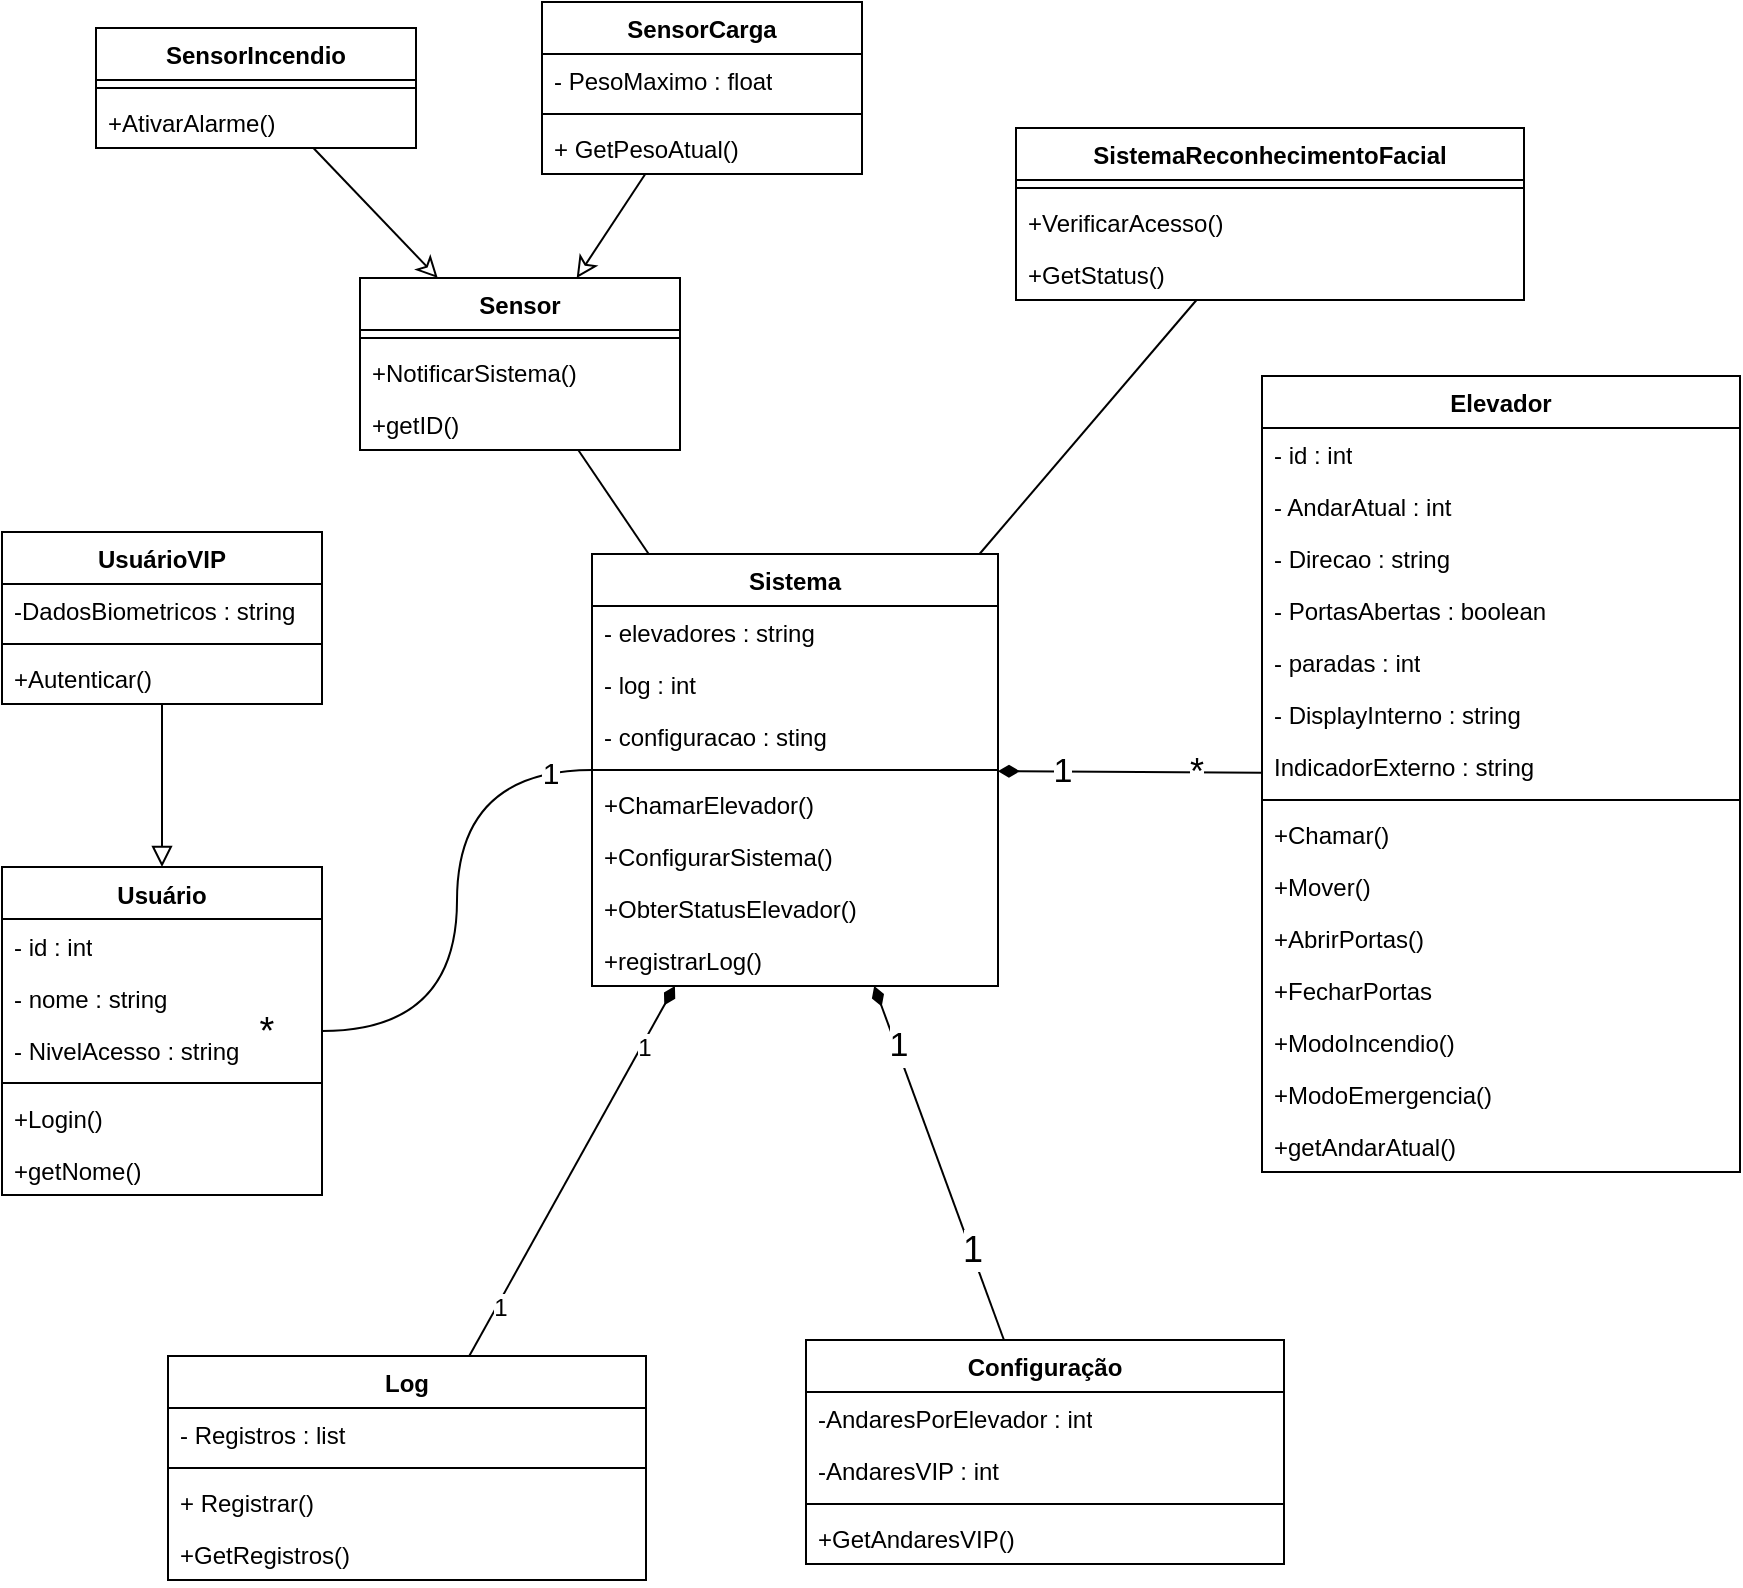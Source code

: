 <mxfile version="24.8.4">
  <diagram name="Página-1" id="P0kaNt67weWAGlfiyR77">
    <mxGraphModel dx="2829" dy="1446" grid="0" gridSize="10" guides="1" tooltips="1" connect="1" arrows="1" fold="1" page="0" pageScale="1" pageWidth="827" pageHeight="1169" math="0" shadow="0">
      <root>
        <mxCell id="0" />
        <mxCell id="1" parent="0" />
        <mxCell id="wgPgASkdUD0x6gexptYC-14" value="Sistema&lt;div&gt;&lt;br&gt;&lt;/div&gt;" style="swimlane;fontStyle=1;align=center;verticalAlign=top;childLayout=stackLayout;horizontal=1;startSize=26;horizontalStack=0;resizeParent=1;resizeParentMax=0;resizeLast=0;collapsible=1;marginBottom=0;whiteSpace=wrap;html=1;" vertex="1" parent="1">
          <mxGeometry x="-124" y="108" width="203" height="216" as="geometry" />
        </mxCell>
        <mxCell id="wgPgASkdUD0x6gexptYC-18" value="- elevadores : string" style="text;strokeColor=none;fillColor=none;align=left;verticalAlign=top;spacingLeft=4;spacingRight=4;overflow=hidden;rotatable=0;points=[[0,0.5],[1,0.5]];portConstraint=eastwest;whiteSpace=wrap;html=1;" vertex="1" parent="wgPgASkdUD0x6gexptYC-14">
          <mxGeometry y="26" width="203" height="26" as="geometry" />
        </mxCell>
        <mxCell id="wgPgASkdUD0x6gexptYC-19" value="- log : int" style="text;strokeColor=none;fillColor=none;align=left;verticalAlign=top;spacingLeft=4;spacingRight=4;overflow=hidden;rotatable=0;points=[[0,0.5],[1,0.5]];portConstraint=eastwest;whiteSpace=wrap;html=1;" vertex="1" parent="wgPgASkdUD0x6gexptYC-14">
          <mxGeometry y="52" width="203" height="26" as="geometry" />
        </mxCell>
        <mxCell id="wgPgASkdUD0x6gexptYC-15" value="- configuracao : sting" style="text;strokeColor=none;fillColor=none;align=left;verticalAlign=top;spacingLeft=4;spacingRight=4;overflow=hidden;rotatable=0;points=[[0,0.5],[1,0.5]];portConstraint=eastwest;whiteSpace=wrap;html=1;" vertex="1" parent="wgPgASkdUD0x6gexptYC-14">
          <mxGeometry y="78" width="203" height="26" as="geometry" />
        </mxCell>
        <mxCell id="wgPgASkdUD0x6gexptYC-16" value="" style="line;strokeWidth=1;fillColor=none;align=left;verticalAlign=middle;spacingTop=-1;spacingLeft=3;spacingRight=3;rotatable=0;labelPosition=right;points=[];portConstraint=eastwest;strokeColor=inherit;" vertex="1" parent="wgPgASkdUD0x6gexptYC-14">
          <mxGeometry y="104" width="203" height="8" as="geometry" />
        </mxCell>
        <mxCell id="wgPgASkdUD0x6gexptYC-17" value="+ChamarElevador()" style="text;strokeColor=none;fillColor=none;align=left;verticalAlign=top;spacingLeft=4;spacingRight=4;overflow=hidden;rotatable=0;points=[[0,0.5],[1,0.5]];portConstraint=eastwest;whiteSpace=wrap;html=1;" vertex="1" parent="wgPgASkdUD0x6gexptYC-14">
          <mxGeometry y="112" width="203" height="26" as="geometry" />
        </mxCell>
        <mxCell id="wgPgASkdUD0x6gexptYC-29" value="+ConfigurarSistema()" style="text;strokeColor=none;fillColor=none;align=left;verticalAlign=top;spacingLeft=4;spacingRight=4;overflow=hidden;rotatable=0;points=[[0,0.5],[1,0.5]];portConstraint=eastwest;whiteSpace=wrap;html=1;" vertex="1" parent="wgPgASkdUD0x6gexptYC-14">
          <mxGeometry y="138" width="203" height="26" as="geometry" />
        </mxCell>
        <mxCell id="wgPgASkdUD0x6gexptYC-31" value="+ObterStatusElevador()" style="text;strokeColor=none;fillColor=none;align=left;verticalAlign=top;spacingLeft=4;spacingRight=4;overflow=hidden;rotatable=0;points=[[0,0.5],[1,0.5]];portConstraint=eastwest;whiteSpace=wrap;html=1;" vertex="1" parent="wgPgASkdUD0x6gexptYC-14">
          <mxGeometry y="164" width="203" height="26" as="geometry" />
        </mxCell>
        <mxCell id="wgPgASkdUD0x6gexptYC-30" value="+registrarLog()" style="text;strokeColor=none;fillColor=none;align=left;verticalAlign=top;spacingLeft=4;spacingRight=4;overflow=hidden;rotatable=0;points=[[0,0.5],[1,0.5]];portConstraint=eastwest;whiteSpace=wrap;html=1;" vertex="1" parent="wgPgASkdUD0x6gexptYC-14">
          <mxGeometry y="190" width="203" height="26" as="geometry" />
        </mxCell>
        <mxCell id="wgPgASkdUD0x6gexptYC-120" style="edgeStyle=none;curved=1;rounded=0;orthogonalLoop=1;jettySize=auto;html=1;fontSize=12;startSize=8;endSize=8;endArrow=none;endFill=0;" edge="1" parent="1" source="wgPgASkdUD0x6gexptYC-32" target="wgPgASkdUD0x6gexptYC-14">
          <mxGeometry relative="1" as="geometry" />
        </mxCell>
        <mxCell id="wgPgASkdUD0x6gexptYC-32" value="Sensor" style="swimlane;fontStyle=1;align=center;verticalAlign=top;childLayout=stackLayout;horizontal=1;startSize=26;horizontalStack=0;resizeParent=1;resizeParentMax=0;resizeLast=0;collapsible=1;marginBottom=0;whiteSpace=wrap;html=1;" vertex="1" parent="1">
          <mxGeometry x="-240" y="-30" width="160" height="86" as="geometry" />
        </mxCell>
        <mxCell id="wgPgASkdUD0x6gexptYC-36" value="" style="line;strokeWidth=1;fillColor=none;align=left;verticalAlign=middle;spacingTop=-1;spacingLeft=3;spacingRight=3;rotatable=0;labelPosition=right;points=[];portConstraint=eastwest;strokeColor=inherit;" vertex="1" parent="wgPgASkdUD0x6gexptYC-32">
          <mxGeometry y="26" width="160" height="8" as="geometry" />
        </mxCell>
        <mxCell id="wgPgASkdUD0x6gexptYC-38" value="+NotificarSistema()" style="text;strokeColor=none;fillColor=none;align=left;verticalAlign=top;spacingLeft=4;spacingRight=4;overflow=hidden;rotatable=0;points=[[0,0.5],[1,0.5]];portConstraint=eastwest;whiteSpace=wrap;html=1;" vertex="1" parent="wgPgASkdUD0x6gexptYC-32">
          <mxGeometry y="34" width="160" height="26" as="geometry" />
        </mxCell>
        <mxCell id="wgPgASkdUD0x6gexptYC-37" value="&lt;div&gt;+getID()&lt;/div&gt;" style="text;strokeColor=none;fillColor=none;align=left;verticalAlign=top;spacingLeft=4;spacingRight=4;overflow=hidden;rotatable=0;points=[[0,0.5],[1,0.5]];portConstraint=eastwest;whiteSpace=wrap;html=1;" vertex="1" parent="wgPgASkdUD0x6gexptYC-32">
          <mxGeometry y="60" width="160" height="26" as="geometry" />
        </mxCell>
        <mxCell id="wgPgASkdUD0x6gexptYC-121" style="edgeStyle=none;curved=1;rounded=0;orthogonalLoop=1;jettySize=auto;html=1;fontSize=12;startSize=8;endSize=8;endArrow=classic;endFill=0;" edge="1" parent="1" source="wgPgASkdUD0x6gexptYC-39" target="wgPgASkdUD0x6gexptYC-32">
          <mxGeometry relative="1" as="geometry" />
        </mxCell>
        <mxCell id="wgPgASkdUD0x6gexptYC-39" value="SensorIncendio" style="swimlane;fontStyle=1;align=center;verticalAlign=top;childLayout=stackLayout;horizontal=1;startSize=26;horizontalStack=0;resizeParent=1;resizeParentMax=0;resizeLast=0;collapsible=1;marginBottom=0;whiteSpace=wrap;html=1;" vertex="1" parent="1">
          <mxGeometry x="-372" y="-155" width="160" height="60" as="geometry" />
        </mxCell>
        <mxCell id="wgPgASkdUD0x6gexptYC-40" value="" style="line;strokeWidth=1;fillColor=none;align=left;verticalAlign=middle;spacingTop=-1;spacingLeft=3;spacingRight=3;rotatable=0;labelPosition=right;points=[];portConstraint=eastwest;strokeColor=inherit;" vertex="1" parent="wgPgASkdUD0x6gexptYC-39">
          <mxGeometry y="26" width="160" height="8" as="geometry" />
        </mxCell>
        <mxCell id="wgPgASkdUD0x6gexptYC-41" value="+AtivarAlarme()" style="text;strokeColor=none;fillColor=none;align=left;verticalAlign=top;spacingLeft=4;spacingRight=4;overflow=hidden;rotatable=0;points=[[0,0.5],[1,0.5]];portConstraint=eastwest;whiteSpace=wrap;html=1;" vertex="1" parent="wgPgASkdUD0x6gexptYC-39">
          <mxGeometry y="34" width="160" height="26" as="geometry" />
        </mxCell>
        <mxCell id="wgPgASkdUD0x6gexptYC-122" style="edgeStyle=none;curved=1;rounded=0;orthogonalLoop=1;jettySize=auto;html=1;fontSize=12;startSize=8;endSize=8;endArrow=classic;endFill=0;" edge="1" parent="1" source="wgPgASkdUD0x6gexptYC-43" target="wgPgASkdUD0x6gexptYC-32">
          <mxGeometry relative="1" as="geometry" />
        </mxCell>
        <mxCell id="wgPgASkdUD0x6gexptYC-43" value="SensorCarga" style="swimlane;fontStyle=1;align=center;verticalAlign=top;childLayout=stackLayout;horizontal=1;startSize=26;horizontalStack=0;resizeParent=1;resizeParentMax=0;resizeLast=0;collapsible=1;marginBottom=0;whiteSpace=wrap;html=1;" vertex="1" parent="1">
          <mxGeometry x="-149" y="-168" width="160" height="86" as="geometry" />
        </mxCell>
        <mxCell id="wgPgASkdUD0x6gexptYC-44" value="- PesoMaximo : float" style="text;strokeColor=none;fillColor=none;align=left;verticalAlign=top;spacingLeft=4;spacingRight=4;overflow=hidden;rotatable=0;points=[[0,0.5],[1,0.5]];portConstraint=eastwest;whiteSpace=wrap;html=1;" vertex="1" parent="wgPgASkdUD0x6gexptYC-43">
          <mxGeometry y="26" width="160" height="26" as="geometry" />
        </mxCell>
        <mxCell id="wgPgASkdUD0x6gexptYC-47" value="" style="line;strokeWidth=1;fillColor=none;align=left;verticalAlign=middle;spacingTop=-1;spacingLeft=3;spacingRight=3;rotatable=0;labelPosition=right;points=[];portConstraint=eastwest;strokeColor=inherit;" vertex="1" parent="wgPgASkdUD0x6gexptYC-43">
          <mxGeometry y="52" width="160" height="8" as="geometry" />
        </mxCell>
        <mxCell id="wgPgASkdUD0x6gexptYC-48" value="+ GetPesoAtual()" style="text;strokeColor=none;fillColor=none;align=left;verticalAlign=top;spacingLeft=4;spacingRight=4;overflow=hidden;rotatable=0;points=[[0,0.5],[1,0.5]];portConstraint=eastwest;whiteSpace=wrap;html=1;" vertex="1" parent="wgPgASkdUD0x6gexptYC-43">
          <mxGeometry y="60" width="160" height="26" as="geometry" />
        </mxCell>
        <mxCell id="wgPgASkdUD0x6gexptYC-123" style="edgeStyle=none;curved=1;rounded=0;orthogonalLoop=1;jettySize=auto;html=1;entryX=0.5;entryY=0;entryDx=0;entryDy=0;fontSize=12;startSize=8;endSize=8;endArrow=block;endFill=0;" edge="1" parent="1" source="wgPgASkdUD0x6gexptYC-50" target="wgPgASkdUD0x6gexptYC-56">
          <mxGeometry relative="1" as="geometry" />
        </mxCell>
        <mxCell id="wgPgASkdUD0x6gexptYC-50" value="UsuárioVIP" style="swimlane;fontStyle=1;align=center;verticalAlign=top;childLayout=stackLayout;horizontal=1;startSize=26;horizontalStack=0;resizeParent=1;resizeParentMax=0;resizeLast=0;collapsible=1;marginBottom=0;whiteSpace=wrap;html=1;" vertex="1" parent="1">
          <mxGeometry x="-419" y="97" width="160" height="86" as="geometry" />
        </mxCell>
        <mxCell id="wgPgASkdUD0x6gexptYC-51" value="-DadosBiometricos : string" style="text;strokeColor=none;fillColor=none;align=left;verticalAlign=top;spacingLeft=4;spacingRight=4;overflow=hidden;rotatable=0;points=[[0,0.5],[1,0.5]];portConstraint=eastwest;whiteSpace=wrap;html=1;" vertex="1" parent="wgPgASkdUD0x6gexptYC-50">
          <mxGeometry y="26" width="160" height="26" as="geometry" />
        </mxCell>
        <mxCell id="wgPgASkdUD0x6gexptYC-54" value="" style="line;strokeWidth=1;fillColor=none;align=left;verticalAlign=middle;spacingTop=-1;spacingLeft=3;spacingRight=3;rotatable=0;labelPosition=right;points=[];portConstraint=eastwest;strokeColor=inherit;" vertex="1" parent="wgPgASkdUD0x6gexptYC-50">
          <mxGeometry y="52" width="160" height="8" as="geometry" />
        </mxCell>
        <mxCell id="wgPgASkdUD0x6gexptYC-55" value="+Autenticar()" style="text;strokeColor=none;fillColor=none;align=left;verticalAlign=top;spacingLeft=4;spacingRight=4;overflow=hidden;rotatable=0;points=[[0,0.5],[1,0.5]];portConstraint=eastwest;whiteSpace=wrap;html=1;" vertex="1" parent="wgPgASkdUD0x6gexptYC-50">
          <mxGeometry y="60" width="160" height="26" as="geometry" />
        </mxCell>
        <mxCell id="wgPgASkdUD0x6gexptYC-124" style="edgeStyle=orthogonalEdgeStyle;rounded=0;orthogonalLoop=1;jettySize=auto;html=1;fontSize=12;startSize=8;endSize=8;curved=1;endArrow=none;endFill=0;" edge="1" parent="1" source="wgPgASkdUD0x6gexptYC-56" target="wgPgASkdUD0x6gexptYC-14">
          <mxGeometry relative="1" as="geometry" />
        </mxCell>
        <mxCell id="wgPgASkdUD0x6gexptYC-125" value="&lt;font style=&quot;font-size: 15px;&quot;&gt;1&lt;/font&gt;" style="edgeLabel;html=1;align=center;verticalAlign=middle;resizable=0;points=[];fontSize=12;" vertex="1" connectable="0" parent="wgPgASkdUD0x6gexptYC-124">
          <mxGeometry x="0.839" y="-1" relative="1" as="geometry">
            <mxPoint as="offset" />
          </mxGeometry>
        </mxCell>
        <mxCell id="wgPgASkdUD0x6gexptYC-56" value="Usuário" style="swimlane;fontStyle=1;align=center;verticalAlign=top;childLayout=stackLayout;horizontal=1;startSize=26;horizontalStack=0;resizeParent=1;resizeParentMax=0;resizeLast=0;collapsible=1;marginBottom=0;whiteSpace=wrap;html=1;" vertex="1" parent="1">
          <mxGeometry x="-419" y="264.5" width="160" height="164" as="geometry" />
        </mxCell>
        <mxCell id="wgPgASkdUD0x6gexptYC-57" value="- id : int" style="text;strokeColor=none;fillColor=none;align=left;verticalAlign=top;spacingLeft=4;spacingRight=4;overflow=hidden;rotatable=0;points=[[0,0.5],[1,0.5]];portConstraint=eastwest;whiteSpace=wrap;html=1;" vertex="1" parent="wgPgASkdUD0x6gexptYC-56">
          <mxGeometry y="26" width="160" height="26" as="geometry" />
        </mxCell>
        <mxCell id="wgPgASkdUD0x6gexptYC-58" value="- nome : string&lt;div&gt;&lt;br&gt;&lt;/div&gt;" style="text;strokeColor=none;fillColor=none;align=left;verticalAlign=top;spacingLeft=4;spacingRight=4;overflow=hidden;rotatable=0;points=[[0,0.5],[1,0.5]];portConstraint=eastwest;whiteSpace=wrap;html=1;" vertex="1" parent="wgPgASkdUD0x6gexptYC-56">
          <mxGeometry y="52" width="160" height="26" as="geometry" />
        </mxCell>
        <mxCell id="wgPgASkdUD0x6gexptYC-59" value="- NivelAcesso : string" style="text;strokeColor=none;fillColor=none;align=left;verticalAlign=top;spacingLeft=4;spacingRight=4;overflow=hidden;rotatable=0;points=[[0,0.5],[1,0.5]];portConstraint=eastwest;whiteSpace=wrap;html=1;" vertex="1" parent="wgPgASkdUD0x6gexptYC-56">
          <mxGeometry y="78" width="160" height="26" as="geometry" />
        </mxCell>
        <mxCell id="wgPgASkdUD0x6gexptYC-60" value="" style="line;strokeWidth=1;fillColor=none;align=left;verticalAlign=middle;spacingTop=-1;spacingLeft=3;spacingRight=3;rotatable=0;labelPosition=right;points=[];portConstraint=eastwest;strokeColor=inherit;" vertex="1" parent="wgPgASkdUD0x6gexptYC-56">
          <mxGeometry y="104" width="160" height="8" as="geometry" />
        </mxCell>
        <mxCell id="wgPgASkdUD0x6gexptYC-62" value="+Login()" style="text;strokeColor=none;fillColor=none;align=left;verticalAlign=top;spacingLeft=4;spacingRight=4;overflow=hidden;rotatable=0;points=[[0,0.5],[1,0.5]];portConstraint=eastwest;whiteSpace=wrap;html=1;" vertex="1" parent="wgPgASkdUD0x6gexptYC-56">
          <mxGeometry y="112" width="160" height="26" as="geometry" />
        </mxCell>
        <mxCell id="wgPgASkdUD0x6gexptYC-63" value="+getNome()" style="text;strokeColor=none;fillColor=none;align=left;verticalAlign=top;spacingLeft=4;spacingRight=4;overflow=hidden;rotatable=0;points=[[0,0.5],[1,0.5]];portConstraint=eastwest;whiteSpace=wrap;html=1;" vertex="1" parent="wgPgASkdUD0x6gexptYC-56">
          <mxGeometry y="138" width="160" height="26" as="geometry" />
        </mxCell>
        <mxCell id="wgPgASkdUD0x6gexptYC-129" style="edgeStyle=none;curved=1;rounded=0;orthogonalLoop=1;jettySize=auto;html=1;fontSize=12;startSize=8;endSize=8;endArrow=diamondThin;endFill=1;" edge="1" parent="1" source="wgPgASkdUD0x6gexptYC-64" target="wgPgASkdUD0x6gexptYC-14">
          <mxGeometry relative="1" as="geometry" />
        </mxCell>
        <mxCell id="wgPgASkdUD0x6gexptYC-131" value="&lt;font style=&quot;font-size: 17px;&quot;&gt;1&lt;/font&gt;" style="edgeLabel;html=1;align=center;verticalAlign=middle;resizable=0;points=[];fontSize=12;" vertex="1" connectable="0" parent="wgPgASkdUD0x6gexptYC-129">
          <mxGeometry x="0.659" y="-1" relative="1" as="geometry">
            <mxPoint x="9" y="1" as="offset" />
          </mxGeometry>
        </mxCell>
        <mxCell id="wgPgASkdUD0x6gexptYC-132" value="&lt;font style=&quot;font-size: 18px;&quot;&gt;*&lt;/font&gt;" style="edgeLabel;html=1;align=center;verticalAlign=middle;resizable=0;points=[];fontSize=12;" vertex="1" connectable="0" parent="wgPgASkdUD0x6gexptYC-129">
          <mxGeometry x="-0.489" relative="1" as="geometry">
            <mxPoint as="offset" />
          </mxGeometry>
        </mxCell>
        <mxCell id="wgPgASkdUD0x6gexptYC-64" value="Elevador" style="swimlane;fontStyle=1;align=center;verticalAlign=top;childLayout=stackLayout;horizontal=1;startSize=26;horizontalStack=0;resizeParent=1;resizeParentMax=0;resizeLast=0;collapsible=1;marginBottom=0;whiteSpace=wrap;html=1;" vertex="1" parent="1">
          <mxGeometry x="211" y="19" width="239" height="398" as="geometry" />
        </mxCell>
        <mxCell id="wgPgASkdUD0x6gexptYC-65" value="- id : int" style="text;strokeColor=none;fillColor=none;align=left;verticalAlign=top;spacingLeft=4;spacingRight=4;overflow=hidden;rotatable=0;points=[[0,0.5],[1,0.5]];portConstraint=eastwest;whiteSpace=wrap;html=1;" vertex="1" parent="wgPgASkdUD0x6gexptYC-64">
          <mxGeometry y="26" width="239" height="26" as="geometry" />
        </mxCell>
        <mxCell id="wgPgASkdUD0x6gexptYC-67" value="- AndarAtual : int" style="text;strokeColor=none;fillColor=none;align=left;verticalAlign=top;spacingLeft=4;spacingRight=4;overflow=hidden;rotatable=0;points=[[0,0.5],[1,0.5]];portConstraint=eastwest;whiteSpace=wrap;html=1;" vertex="1" parent="wgPgASkdUD0x6gexptYC-64">
          <mxGeometry y="52" width="239" height="26" as="geometry" />
        </mxCell>
        <mxCell id="wgPgASkdUD0x6gexptYC-94" value="- Direcao : string" style="text;strokeColor=none;fillColor=none;align=left;verticalAlign=top;spacingLeft=4;spacingRight=4;overflow=hidden;rotatable=0;points=[[0,0.5],[1,0.5]];portConstraint=eastwest;whiteSpace=wrap;html=1;" vertex="1" parent="wgPgASkdUD0x6gexptYC-64">
          <mxGeometry y="78" width="239" height="26" as="geometry" />
        </mxCell>
        <mxCell id="wgPgASkdUD0x6gexptYC-95" value="- PortasAbertas : boolean" style="text;strokeColor=none;fillColor=none;align=left;verticalAlign=top;spacingLeft=4;spacingRight=4;overflow=hidden;rotatable=0;points=[[0,0.5],[1,0.5]];portConstraint=eastwest;whiteSpace=wrap;html=1;" vertex="1" parent="wgPgASkdUD0x6gexptYC-64">
          <mxGeometry y="104" width="239" height="26" as="geometry" />
        </mxCell>
        <mxCell id="wgPgASkdUD0x6gexptYC-93" value="- paradas : int" style="text;strokeColor=none;fillColor=none;align=left;verticalAlign=top;spacingLeft=4;spacingRight=4;overflow=hidden;rotatable=0;points=[[0,0.5],[1,0.5]];portConstraint=eastwest;whiteSpace=wrap;html=1;" vertex="1" parent="wgPgASkdUD0x6gexptYC-64">
          <mxGeometry y="130" width="239" height="26" as="geometry" />
        </mxCell>
        <mxCell id="wgPgASkdUD0x6gexptYC-89" value="- DisplayInterno : string" style="text;strokeColor=none;fillColor=none;align=left;verticalAlign=top;spacingLeft=4;spacingRight=4;overflow=hidden;rotatable=0;points=[[0,0.5],[1,0.5]];portConstraint=eastwest;whiteSpace=wrap;html=1;" vertex="1" parent="wgPgASkdUD0x6gexptYC-64">
          <mxGeometry y="156" width="239" height="26" as="geometry" />
        </mxCell>
        <mxCell id="wgPgASkdUD0x6gexptYC-100" value="IndicadorExterno : string" style="text;strokeColor=none;fillColor=none;align=left;verticalAlign=top;spacingLeft=4;spacingRight=4;overflow=hidden;rotatable=0;points=[[0,0.5],[1,0.5]];portConstraint=eastwest;whiteSpace=wrap;html=1;" vertex="1" parent="wgPgASkdUD0x6gexptYC-64">
          <mxGeometry y="182" width="239" height="26" as="geometry" />
        </mxCell>
        <mxCell id="wgPgASkdUD0x6gexptYC-68" value="" style="line;strokeWidth=1;fillColor=none;align=left;verticalAlign=middle;spacingTop=-1;spacingLeft=3;spacingRight=3;rotatable=0;labelPosition=right;points=[];portConstraint=eastwest;strokeColor=inherit;" vertex="1" parent="wgPgASkdUD0x6gexptYC-64">
          <mxGeometry y="208" width="239" height="8" as="geometry" />
        </mxCell>
        <mxCell id="wgPgASkdUD0x6gexptYC-70" value="+Chamar()" style="text;strokeColor=none;fillColor=none;align=left;verticalAlign=top;spacingLeft=4;spacingRight=4;overflow=hidden;rotatable=0;points=[[0,0.5],[1,0.5]];portConstraint=eastwest;whiteSpace=wrap;html=1;" vertex="1" parent="wgPgASkdUD0x6gexptYC-64">
          <mxGeometry y="216" width="239" height="26" as="geometry" />
        </mxCell>
        <mxCell id="wgPgASkdUD0x6gexptYC-97" value="+Mover()" style="text;strokeColor=none;fillColor=none;align=left;verticalAlign=top;spacingLeft=4;spacingRight=4;overflow=hidden;rotatable=0;points=[[0,0.5],[1,0.5]];portConstraint=eastwest;whiteSpace=wrap;html=1;" vertex="1" parent="wgPgASkdUD0x6gexptYC-64">
          <mxGeometry y="242" width="239" height="26" as="geometry" />
        </mxCell>
        <mxCell id="wgPgASkdUD0x6gexptYC-99" value="+AbrirPortas()" style="text;strokeColor=none;fillColor=none;align=left;verticalAlign=top;spacingLeft=4;spacingRight=4;overflow=hidden;rotatable=0;points=[[0,0.5],[1,0.5]];portConstraint=eastwest;whiteSpace=wrap;html=1;" vertex="1" parent="wgPgASkdUD0x6gexptYC-64">
          <mxGeometry y="268" width="239" height="26" as="geometry" />
        </mxCell>
        <mxCell id="wgPgASkdUD0x6gexptYC-98" value="+FecharPortas" style="text;strokeColor=none;fillColor=none;align=left;verticalAlign=top;spacingLeft=4;spacingRight=4;overflow=hidden;rotatable=0;points=[[0,0.5],[1,0.5]];portConstraint=eastwest;whiteSpace=wrap;html=1;" vertex="1" parent="wgPgASkdUD0x6gexptYC-64">
          <mxGeometry y="294" width="239" height="26" as="geometry" />
        </mxCell>
        <mxCell id="wgPgASkdUD0x6gexptYC-69" value="+ModoIncendio()" style="text;strokeColor=none;fillColor=none;align=left;verticalAlign=top;spacingLeft=4;spacingRight=4;overflow=hidden;rotatable=0;points=[[0,0.5],[1,0.5]];portConstraint=eastwest;whiteSpace=wrap;html=1;" vertex="1" parent="wgPgASkdUD0x6gexptYC-64">
          <mxGeometry y="320" width="239" height="26" as="geometry" />
        </mxCell>
        <mxCell id="wgPgASkdUD0x6gexptYC-102" value="+ModoEmergencia()" style="text;strokeColor=none;fillColor=none;align=left;verticalAlign=top;spacingLeft=4;spacingRight=4;overflow=hidden;rotatable=0;points=[[0,0.5],[1,0.5]];portConstraint=eastwest;whiteSpace=wrap;html=1;" vertex="1" parent="wgPgASkdUD0x6gexptYC-64">
          <mxGeometry y="346" width="239" height="26" as="geometry" />
        </mxCell>
        <mxCell id="wgPgASkdUD0x6gexptYC-101" value="+getAndarAtual()" style="text;strokeColor=none;fillColor=none;align=left;verticalAlign=top;spacingLeft=4;spacingRight=4;overflow=hidden;rotatable=0;points=[[0,0.5],[1,0.5]];portConstraint=eastwest;whiteSpace=wrap;html=1;" vertex="1" parent="wgPgASkdUD0x6gexptYC-64">
          <mxGeometry y="372" width="239" height="26" as="geometry" />
        </mxCell>
        <mxCell id="wgPgASkdUD0x6gexptYC-119" style="edgeStyle=none;curved=1;rounded=0;orthogonalLoop=1;jettySize=auto;html=1;fontSize=12;startSize=8;endSize=8;endArrow=none;endFill=0;" edge="1" parent="1" source="wgPgASkdUD0x6gexptYC-103" target="wgPgASkdUD0x6gexptYC-14">
          <mxGeometry relative="1" as="geometry" />
        </mxCell>
        <mxCell id="wgPgASkdUD0x6gexptYC-103" value="SistemaReconhecimentoFacial" style="swimlane;fontStyle=1;align=center;verticalAlign=top;childLayout=stackLayout;horizontal=1;startSize=26;horizontalStack=0;resizeParent=1;resizeParentMax=0;resizeLast=0;collapsible=1;marginBottom=0;whiteSpace=wrap;html=1;" vertex="1" parent="1">
          <mxGeometry x="88" y="-105" width="254" height="86" as="geometry" />
        </mxCell>
        <mxCell id="wgPgASkdUD0x6gexptYC-105" value="" style="line;strokeWidth=1;fillColor=none;align=left;verticalAlign=middle;spacingTop=-1;spacingLeft=3;spacingRight=3;rotatable=0;labelPosition=right;points=[];portConstraint=eastwest;strokeColor=inherit;" vertex="1" parent="wgPgASkdUD0x6gexptYC-103">
          <mxGeometry y="26" width="254" height="8" as="geometry" />
        </mxCell>
        <mxCell id="wgPgASkdUD0x6gexptYC-108" value="+VerificarAcesso()" style="text;strokeColor=none;fillColor=none;align=left;verticalAlign=top;spacingLeft=4;spacingRight=4;overflow=hidden;rotatable=0;points=[[0,0.5],[1,0.5]];portConstraint=eastwest;whiteSpace=wrap;html=1;" vertex="1" parent="wgPgASkdUD0x6gexptYC-103">
          <mxGeometry y="34" width="254" height="26" as="geometry" />
        </mxCell>
        <mxCell id="wgPgASkdUD0x6gexptYC-104" value="+GetStatus()" style="text;strokeColor=none;fillColor=none;align=left;verticalAlign=top;spacingLeft=4;spacingRight=4;overflow=hidden;rotatable=0;points=[[0,0.5],[1,0.5]];portConstraint=eastwest;whiteSpace=wrap;html=1;" vertex="1" parent="wgPgASkdUD0x6gexptYC-103">
          <mxGeometry y="60" width="254" height="26" as="geometry" />
        </mxCell>
        <mxCell id="wgPgASkdUD0x6gexptYC-109" value="Configuração" style="swimlane;fontStyle=1;align=center;verticalAlign=top;childLayout=stackLayout;horizontal=1;startSize=26;horizontalStack=0;resizeParent=1;resizeParentMax=0;resizeLast=0;collapsible=1;marginBottom=0;whiteSpace=wrap;html=1;" vertex="1" parent="1">
          <mxGeometry x="-17" y="501" width="239" height="112" as="geometry" />
        </mxCell>
        <mxCell id="wgPgASkdUD0x6gexptYC-110" value="-AndaresPorElevador : int" style="text;strokeColor=none;fillColor=none;align=left;verticalAlign=top;spacingLeft=4;spacingRight=4;overflow=hidden;rotatable=0;points=[[0,0.5],[1,0.5]];portConstraint=eastwest;whiteSpace=wrap;html=1;" vertex="1" parent="wgPgASkdUD0x6gexptYC-109">
          <mxGeometry y="26" width="239" height="26" as="geometry" />
        </mxCell>
        <mxCell id="wgPgASkdUD0x6gexptYC-112" value="-AndaresVIP : int" style="text;strokeColor=none;fillColor=none;align=left;verticalAlign=top;spacingLeft=4;spacingRight=4;overflow=hidden;rotatable=0;points=[[0,0.5],[1,0.5]];portConstraint=eastwest;whiteSpace=wrap;html=1;" vertex="1" parent="wgPgASkdUD0x6gexptYC-109">
          <mxGeometry y="52" width="239" height="26" as="geometry" />
        </mxCell>
        <mxCell id="wgPgASkdUD0x6gexptYC-111" value="" style="line;strokeWidth=1;fillColor=none;align=left;verticalAlign=middle;spacingTop=-1;spacingLeft=3;spacingRight=3;rotatable=0;labelPosition=right;points=[];portConstraint=eastwest;strokeColor=inherit;" vertex="1" parent="wgPgASkdUD0x6gexptYC-109">
          <mxGeometry y="78" width="239" height="8" as="geometry" />
        </mxCell>
        <mxCell id="wgPgASkdUD0x6gexptYC-113" value="+GetAndaresVIP()" style="text;strokeColor=none;fillColor=none;align=left;verticalAlign=top;spacingLeft=4;spacingRight=4;overflow=hidden;rotatable=0;points=[[0,0.5],[1,0.5]];portConstraint=eastwest;whiteSpace=wrap;html=1;" vertex="1" parent="wgPgASkdUD0x6gexptYC-109">
          <mxGeometry y="86" width="239" height="26" as="geometry" />
        </mxCell>
        <mxCell id="wgPgASkdUD0x6gexptYC-136" style="edgeStyle=none;curved=1;rounded=0;orthogonalLoop=1;jettySize=auto;html=1;fontSize=12;startSize=8;endSize=8;endArrow=diamondThin;endFill=1;" edge="1" parent="1" source="wgPgASkdUD0x6gexptYC-114" target="wgPgASkdUD0x6gexptYC-14">
          <mxGeometry relative="1" as="geometry" />
        </mxCell>
        <mxCell id="wgPgASkdUD0x6gexptYC-137" value="1" style="edgeLabel;html=1;align=center;verticalAlign=middle;resizable=0;points=[];fontSize=12;" vertex="1" connectable="0" parent="wgPgASkdUD0x6gexptYC-136">
          <mxGeometry x="0.677" y="-1" relative="1" as="geometry">
            <mxPoint as="offset" />
          </mxGeometry>
        </mxCell>
        <mxCell id="wgPgASkdUD0x6gexptYC-138" value="1" style="edgeLabel;html=1;align=center;verticalAlign=middle;resizable=0;points=[];fontSize=12;" vertex="1" connectable="0" parent="wgPgASkdUD0x6gexptYC-136">
          <mxGeometry x="-0.729" y="-2" relative="1" as="geometry">
            <mxPoint as="offset" />
          </mxGeometry>
        </mxCell>
        <mxCell id="wgPgASkdUD0x6gexptYC-114" value="Log" style="swimlane;fontStyle=1;align=center;verticalAlign=top;childLayout=stackLayout;horizontal=1;startSize=26;horizontalStack=0;resizeParent=1;resizeParentMax=0;resizeLast=0;collapsible=1;marginBottom=0;whiteSpace=wrap;html=1;" vertex="1" parent="1">
          <mxGeometry x="-336" y="509" width="239" height="112" as="geometry" />
        </mxCell>
        <mxCell id="wgPgASkdUD0x6gexptYC-115" value="- Registros : list" style="text;strokeColor=none;fillColor=none;align=left;verticalAlign=top;spacingLeft=4;spacingRight=4;overflow=hidden;rotatable=0;points=[[0,0.5],[1,0.5]];portConstraint=eastwest;whiteSpace=wrap;html=1;" vertex="1" parent="wgPgASkdUD0x6gexptYC-114">
          <mxGeometry y="26" width="239" height="26" as="geometry" />
        </mxCell>
        <mxCell id="wgPgASkdUD0x6gexptYC-117" value="" style="line;strokeWidth=1;fillColor=none;align=left;verticalAlign=middle;spacingTop=-1;spacingLeft=3;spacingRight=3;rotatable=0;labelPosition=right;points=[];portConstraint=eastwest;strokeColor=inherit;" vertex="1" parent="wgPgASkdUD0x6gexptYC-114">
          <mxGeometry y="52" width="239" height="8" as="geometry" />
        </mxCell>
        <mxCell id="wgPgASkdUD0x6gexptYC-116" value="+ Registrar()" style="text;strokeColor=none;fillColor=none;align=left;verticalAlign=top;spacingLeft=4;spacingRight=4;overflow=hidden;rotatable=0;points=[[0,0.5],[1,0.5]];portConstraint=eastwest;whiteSpace=wrap;html=1;" vertex="1" parent="wgPgASkdUD0x6gexptYC-114">
          <mxGeometry y="60" width="239" height="26" as="geometry" />
        </mxCell>
        <mxCell id="wgPgASkdUD0x6gexptYC-118" value="+GetRegistros()" style="text;strokeColor=none;fillColor=none;align=left;verticalAlign=top;spacingLeft=4;spacingRight=4;overflow=hidden;rotatable=0;points=[[0,0.5],[1,0.5]];portConstraint=eastwest;whiteSpace=wrap;html=1;" vertex="1" parent="wgPgASkdUD0x6gexptYC-114">
          <mxGeometry y="86" width="239" height="26" as="geometry" />
        </mxCell>
        <mxCell id="wgPgASkdUD0x6gexptYC-128" value="&lt;font style=&quot;font-size: 19px;&quot;&gt;*&lt;/font&gt;" style="text;html=1;align=center;verticalAlign=middle;resizable=0;points=[];autosize=1;strokeColor=none;fillColor=none;fontSize=16;" vertex="1" parent="1">
          <mxGeometry x="-300" y="329" width="25" height="35" as="geometry" />
        </mxCell>
        <mxCell id="wgPgASkdUD0x6gexptYC-133" style="edgeStyle=none;curved=1;rounded=0;orthogonalLoop=1;jettySize=auto;html=1;fontSize=12;startSize=8;endSize=8;endArrow=diamondThin;endFill=1;" edge="1" parent="1" source="wgPgASkdUD0x6gexptYC-109" target="wgPgASkdUD0x6gexptYC-14">
          <mxGeometry relative="1" as="geometry">
            <mxPoint x="132" y="476" as="sourcePoint" />
            <mxPoint x="131" y="335" as="targetPoint" />
          </mxGeometry>
        </mxCell>
        <mxCell id="wgPgASkdUD0x6gexptYC-134" value="&lt;font style=&quot;font-size: 17px;&quot;&gt;1&lt;/font&gt;" style="edgeLabel;html=1;align=center;verticalAlign=middle;resizable=0;points=[];fontSize=12;" vertex="1" connectable="0" parent="wgPgASkdUD0x6gexptYC-133">
          <mxGeometry x="0.659" y="-1" relative="1" as="geometry">
            <mxPoint as="offset" />
          </mxGeometry>
        </mxCell>
        <mxCell id="wgPgASkdUD0x6gexptYC-135" value="&lt;font style=&quot;font-size: 18px;&quot;&gt;1&lt;/font&gt;" style="edgeLabel;html=1;align=center;verticalAlign=middle;resizable=0;points=[];fontSize=12;" vertex="1" connectable="0" parent="wgPgASkdUD0x6gexptYC-133">
          <mxGeometry x="-0.489" relative="1" as="geometry">
            <mxPoint as="offset" />
          </mxGeometry>
        </mxCell>
      </root>
    </mxGraphModel>
  </diagram>
</mxfile>
